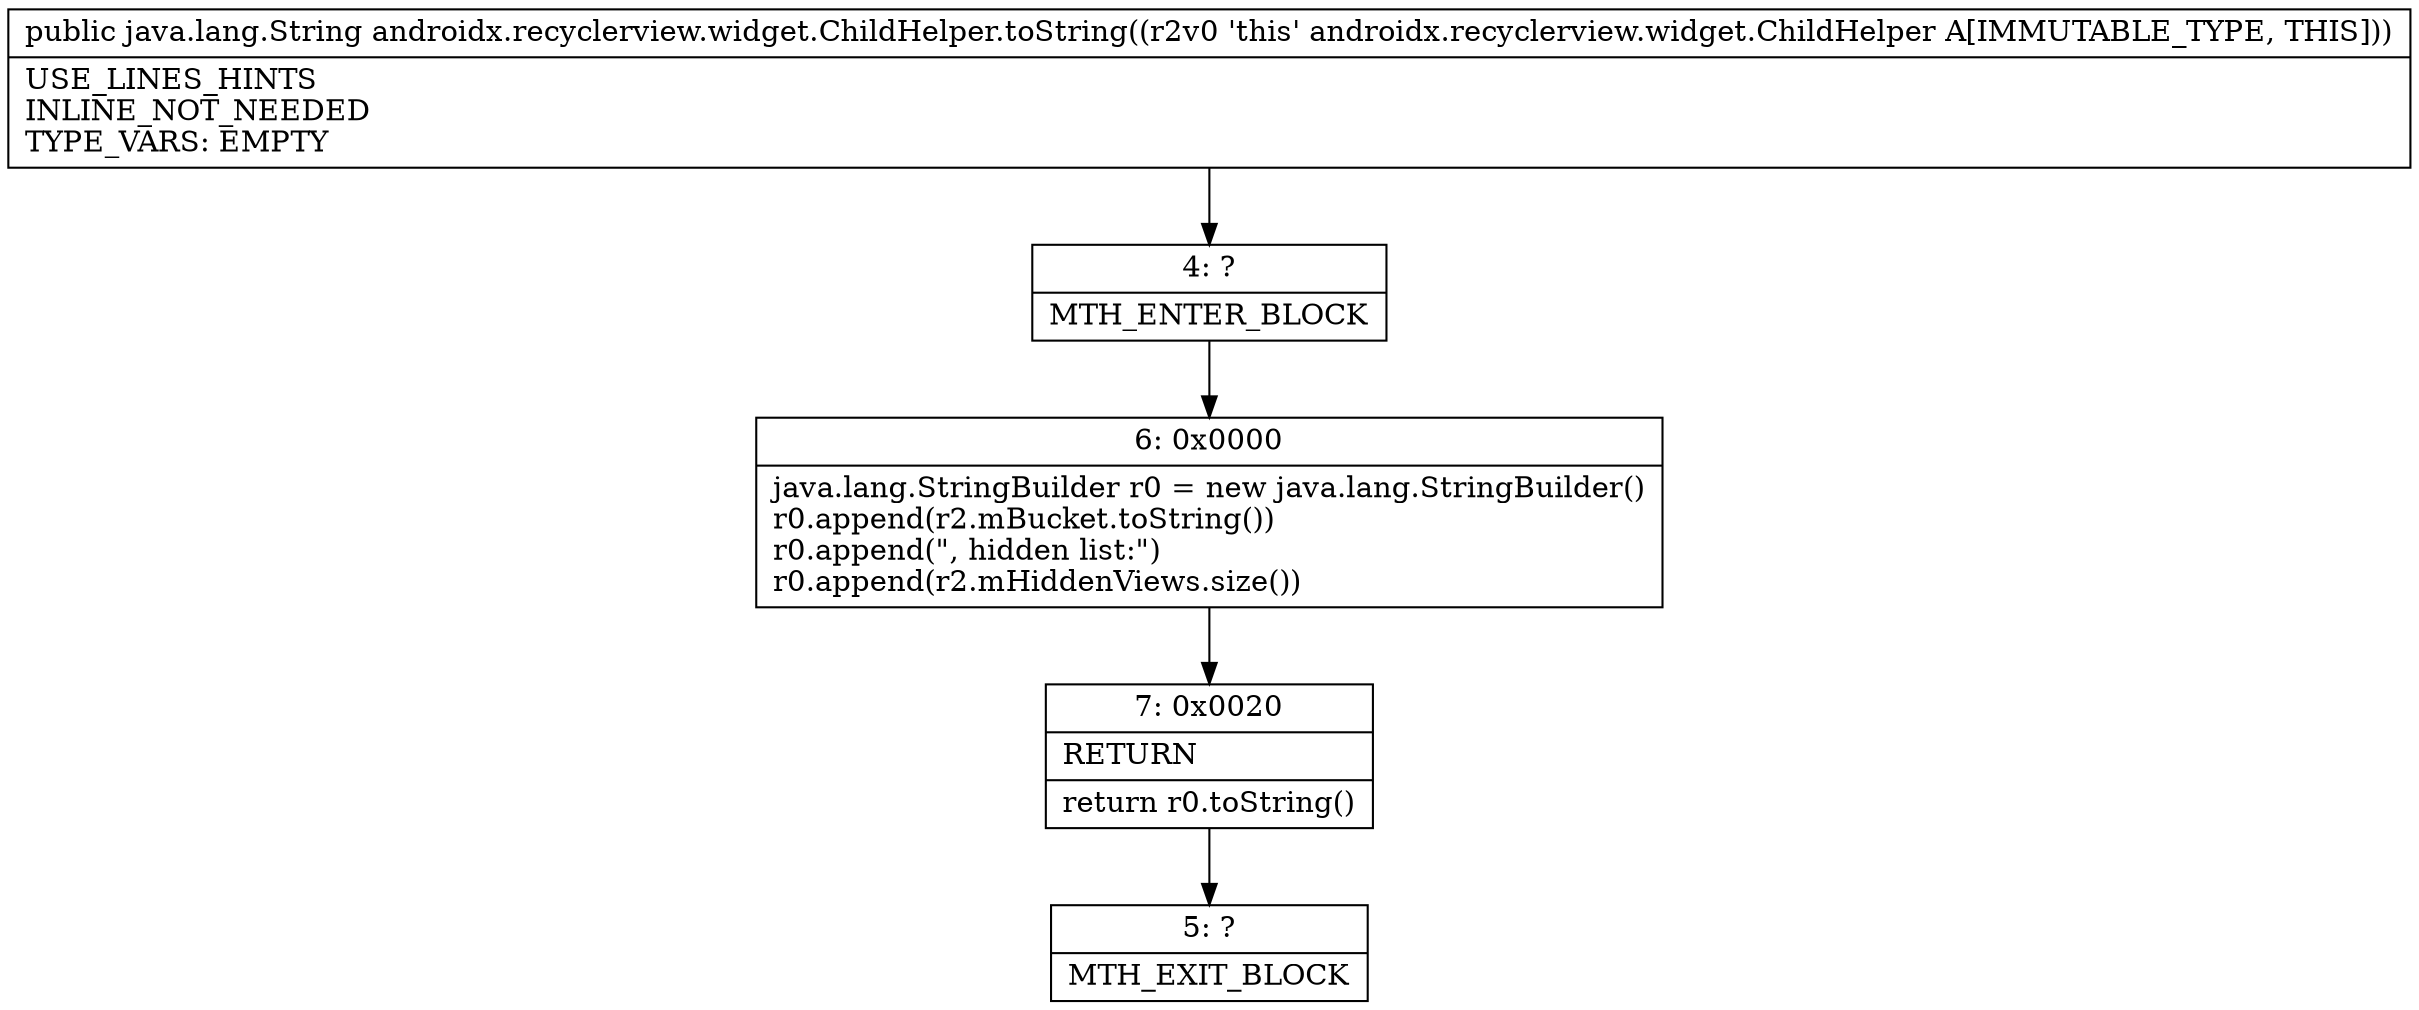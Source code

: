 digraph "CFG forandroidx.recyclerview.widget.ChildHelper.toString()Ljava\/lang\/String;" {
Node_4 [shape=record,label="{4\:\ ?|MTH_ENTER_BLOCK\l}"];
Node_6 [shape=record,label="{6\:\ 0x0000|java.lang.StringBuilder r0 = new java.lang.StringBuilder()\lr0.append(r2.mBucket.toString())\lr0.append(\", hidden list:\")\lr0.append(r2.mHiddenViews.size())\l}"];
Node_7 [shape=record,label="{7\:\ 0x0020|RETURN\l|return r0.toString()\l}"];
Node_5 [shape=record,label="{5\:\ ?|MTH_EXIT_BLOCK\l}"];
MethodNode[shape=record,label="{public java.lang.String androidx.recyclerview.widget.ChildHelper.toString((r2v0 'this' androidx.recyclerview.widget.ChildHelper A[IMMUTABLE_TYPE, THIS]))  | USE_LINES_HINTS\lINLINE_NOT_NEEDED\lTYPE_VARS: EMPTY\l}"];
MethodNode -> Node_4;Node_4 -> Node_6;
Node_6 -> Node_7;
Node_7 -> Node_5;
}

